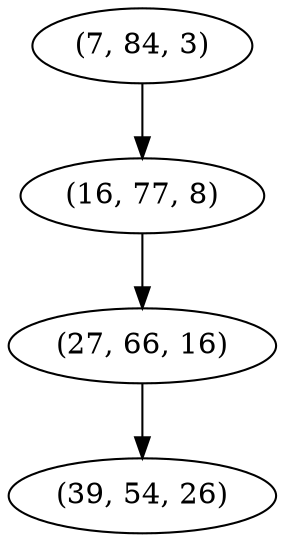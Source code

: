 digraph tree {
    "(7, 84, 3)";
    "(16, 77, 8)";
    "(27, 66, 16)";
    "(39, 54, 26)";
    "(7, 84, 3)" -> "(16, 77, 8)";
    "(16, 77, 8)" -> "(27, 66, 16)";
    "(27, 66, 16)" -> "(39, 54, 26)";
}
